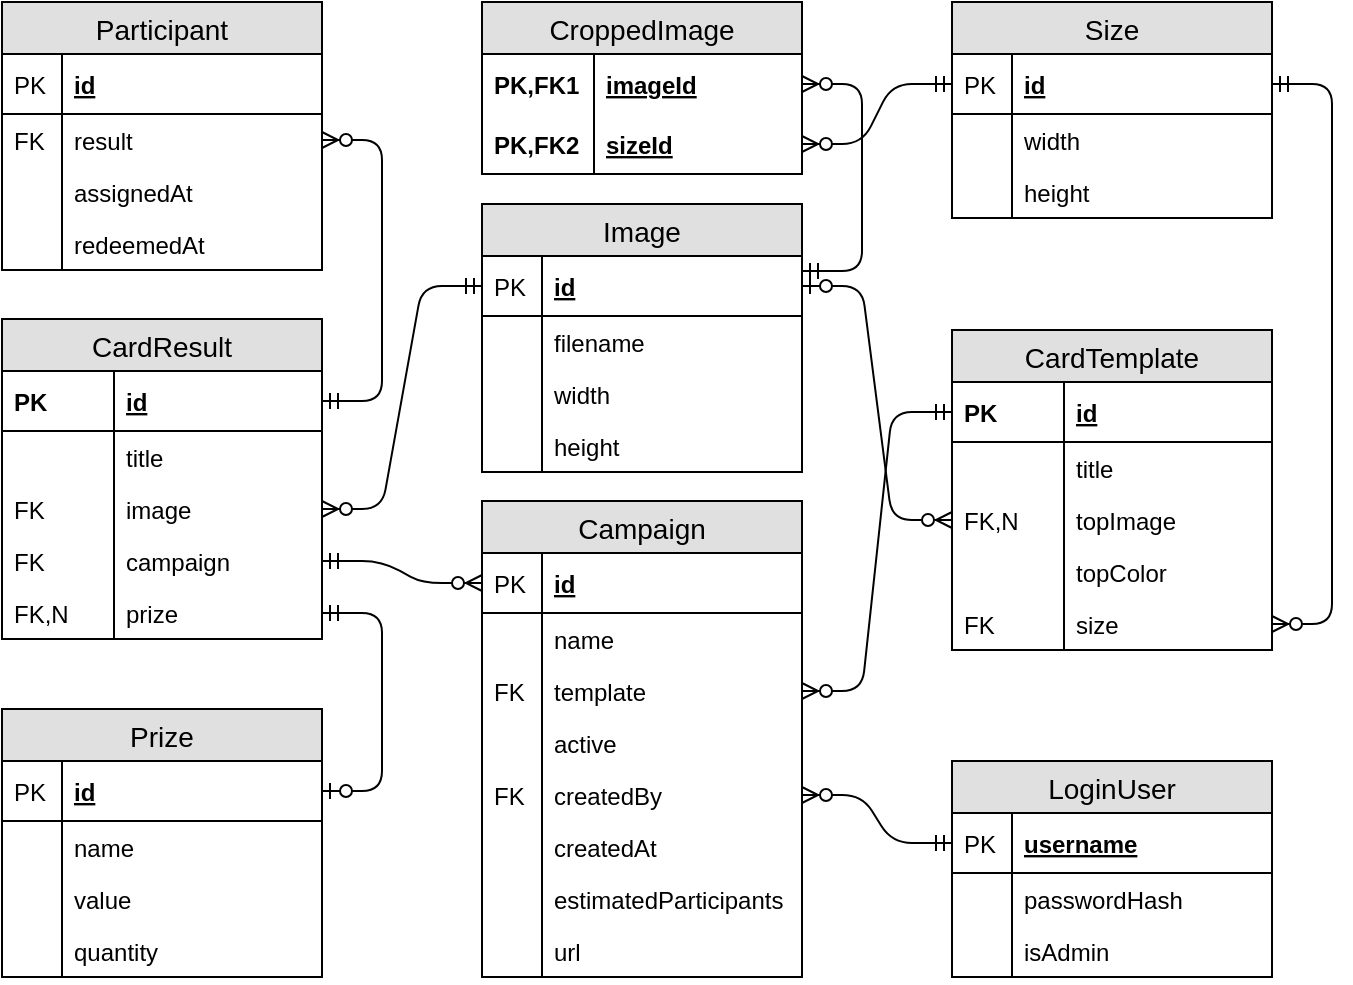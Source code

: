 <mxfile version="10.6.4" type="github"><diagram id="Myed-SuJqB78wdY_oxG5" name="Page-1"><mxGraphModel dx="818" dy="653" grid="1" gridSize="10" guides="1" tooltips="1" connect="1" arrows="1" fold="1" page="1" pageScale="1" pageWidth="850" pageHeight="1100" math="0" shadow="0"><root><mxCell id="0"/><mxCell id="1" parent="0"/><mxCell id="y3QDMZZzhHuFTWwug0BD-1" value="LoginUser" style="swimlane;fontStyle=0;childLayout=stackLayout;horizontal=1;startSize=26;fillColor=#e0e0e0;horizontalStack=0;resizeParent=1;resizeParentMax=0;resizeLast=0;collapsible=1;marginBottom=0;swimlaneFillColor=#ffffff;align=center;fontSize=14;" parent="1" vertex="1"><mxGeometry x="555" y="503.5" width="160" height="108" as="geometry"/></mxCell><mxCell id="y3QDMZZzhHuFTWwug0BD-2" value="username" style="shape=partialRectangle;top=0;left=0;right=0;bottom=1;align=left;verticalAlign=middle;fillColor=none;spacingLeft=34;spacingRight=4;overflow=hidden;rotatable=0;points=[[0,0.5],[1,0.5]];portConstraint=eastwest;dropTarget=0;fontStyle=5;fontSize=12;" parent="y3QDMZZzhHuFTWwug0BD-1" vertex="1"><mxGeometry y="26" width="160" height="30" as="geometry"/></mxCell><mxCell id="y3QDMZZzhHuFTWwug0BD-3" value="PK" style="shape=partialRectangle;top=0;left=0;bottom=0;fillColor=none;align=left;verticalAlign=middle;spacingLeft=4;spacingRight=4;overflow=hidden;rotatable=0;points=[];portConstraint=eastwest;part=1;fontSize=12;" parent="y3QDMZZzhHuFTWwug0BD-2" vertex="1" connectable="0"><mxGeometry width="30" height="30" as="geometry"/></mxCell><mxCell id="y3QDMZZzhHuFTWwug0BD-4" value="passwordHash" style="shape=partialRectangle;top=0;left=0;right=0;bottom=0;align=left;verticalAlign=top;fillColor=none;spacingLeft=34;spacingRight=4;overflow=hidden;rotatable=0;points=[[0,0.5],[1,0.5]];portConstraint=eastwest;dropTarget=0;fontSize=12;" parent="y3QDMZZzhHuFTWwug0BD-1" vertex="1"><mxGeometry y="56" width="160" height="26" as="geometry"/></mxCell><mxCell id="y3QDMZZzhHuFTWwug0BD-5" value="" style="shape=partialRectangle;top=0;left=0;bottom=0;fillColor=none;align=left;verticalAlign=top;spacingLeft=4;spacingRight=4;overflow=hidden;rotatable=0;points=[];portConstraint=eastwest;part=1;fontSize=12;" parent="y3QDMZZzhHuFTWwug0BD-4" vertex="1" connectable="0"><mxGeometry width="30" height="26" as="geometry"/></mxCell><mxCell id="y3QDMZZzhHuFTWwug0BD-52" value="isAdmin" style="shape=partialRectangle;top=0;left=0;right=0;bottom=0;align=left;verticalAlign=top;fillColor=none;spacingLeft=34;spacingRight=4;overflow=hidden;rotatable=0;points=[[0,0.5],[1,0.5]];portConstraint=eastwest;dropTarget=0;fontSize=12;" parent="y3QDMZZzhHuFTWwug0BD-1" vertex="1"><mxGeometry y="82" width="160" height="26" as="geometry"/></mxCell><mxCell id="y3QDMZZzhHuFTWwug0BD-53" value="" style="shape=partialRectangle;top=0;left=0;bottom=0;fillColor=none;align=left;verticalAlign=top;spacingLeft=4;spacingRight=4;overflow=hidden;rotatable=0;points=[];portConstraint=eastwest;part=1;fontSize=12;" parent="y3QDMZZzhHuFTWwug0BD-52" vertex="1" connectable="0"><mxGeometry width="30" height="26" as="geometry"/></mxCell><mxCell id="y3QDMZZzhHuFTWwug0BD-16" value="Prize" style="swimlane;fontStyle=0;childLayout=stackLayout;horizontal=1;startSize=26;fillColor=#e0e0e0;horizontalStack=0;resizeParent=1;resizeParentMax=0;resizeLast=0;collapsible=1;marginBottom=0;swimlaneFillColor=#ffffff;align=center;fontSize=14;" parent="1" vertex="1"><mxGeometry x="80" y="477.5" width="160" height="134" as="geometry"/></mxCell><mxCell id="y3QDMZZzhHuFTWwug0BD-17" value="id" style="shape=partialRectangle;top=0;left=0;right=0;bottom=1;align=left;verticalAlign=middle;fillColor=none;spacingLeft=34;spacingRight=4;overflow=hidden;rotatable=0;points=[[0,0.5],[1,0.5]];portConstraint=eastwest;dropTarget=0;fontStyle=5;fontSize=12;" parent="y3QDMZZzhHuFTWwug0BD-16" vertex="1"><mxGeometry y="26" width="160" height="30" as="geometry"/></mxCell><mxCell id="y3QDMZZzhHuFTWwug0BD-18" value="PK" style="shape=partialRectangle;top=0;left=0;bottom=0;fillColor=none;align=left;verticalAlign=middle;spacingLeft=4;spacingRight=4;overflow=hidden;rotatable=0;points=[];portConstraint=eastwest;part=1;fontSize=12;" parent="y3QDMZZzhHuFTWwug0BD-17" vertex="1" connectable="0"><mxGeometry width="30" height="30" as="geometry"/></mxCell><mxCell id="y3QDMZZzhHuFTWwug0BD-19" value="name" style="shape=partialRectangle;top=0;left=0;right=0;bottom=0;align=left;verticalAlign=top;fillColor=none;spacingLeft=34;spacingRight=4;overflow=hidden;rotatable=0;points=[[0,0.5],[1,0.5]];portConstraint=eastwest;dropTarget=0;fontSize=12;" parent="y3QDMZZzhHuFTWwug0BD-16" vertex="1"><mxGeometry y="56" width="160" height="26" as="geometry"/></mxCell><mxCell id="y3QDMZZzhHuFTWwug0BD-20" value="" style="shape=partialRectangle;top=0;left=0;bottom=0;fillColor=none;align=left;verticalAlign=top;spacingLeft=4;spacingRight=4;overflow=hidden;rotatable=0;points=[];portConstraint=eastwest;part=1;fontSize=12;" parent="y3QDMZZzhHuFTWwug0BD-19" vertex="1" connectable="0"><mxGeometry width="30" height="26" as="geometry"/></mxCell><mxCell id="y3QDMZZzhHuFTWwug0BD-23" value="value" style="shape=partialRectangle;top=0;left=0;right=0;bottom=0;align=left;verticalAlign=top;fillColor=none;spacingLeft=34;spacingRight=4;overflow=hidden;rotatable=0;points=[[0,0.5],[1,0.5]];portConstraint=eastwest;dropTarget=0;fontSize=12;" parent="y3QDMZZzhHuFTWwug0BD-16" vertex="1"><mxGeometry y="82" width="160" height="26" as="geometry"/></mxCell><mxCell id="y3QDMZZzhHuFTWwug0BD-24" value="" style="shape=partialRectangle;top=0;left=0;bottom=0;fillColor=none;align=left;verticalAlign=top;spacingLeft=4;spacingRight=4;overflow=hidden;rotatable=0;points=[];portConstraint=eastwest;part=1;fontSize=12;" parent="y3QDMZZzhHuFTWwug0BD-23" vertex="1" connectable="0"><mxGeometry width="30" height="26" as="geometry"/></mxCell><mxCell id="y3QDMZZzhHuFTWwug0BD-27" value="quantity" style="shape=partialRectangle;top=0;left=0;right=0;bottom=0;align=left;verticalAlign=top;fillColor=none;spacingLeft=34;spacingRight=4;overflow=hidden;rotatable=0;points=[[0,0.5],[1,0.5]];portConstraint=eastwest;dropTarget=0;fontSize=12;" parent="y3QDMZZzhHuFTWwug0BD-16" vertex="1"><mxGeometry y="108" width="160" height="26" as="geometry"/></mxCell><mxCell id="y3QDMZZzhHuFTWwug0BD-28" value="" style="shape=partialRectangle;top=0;left=0;bottom=0;fillColor=none;align=left;verticalAlign=top;spacingLeft=4;spacingRight=4;overflow=hidden;rotatable=0;points=[];portConstraint=eastwest;part=1;fontSize=12;" parent="y3QDMZZzhHuFTWwug0BD-27" vertex="1" connectable="0"><mxGeometry width="30" height="26" as="geometry"/></mxCell><mxCell id="y3QDMZZzhHuFTWwug0BD-33" value="Image" style="swimlane;fontStyle=0;childLayout=stackLayout;horizontal=1;startSize=26;fillColor=#e0e0e0;horizontalStack=0;resizeParent=1;resizeParentMax=0;resizeLast=0;collapsible=1;marginBottom=0;swimlaneFillColor=#ffffff;align=center;fontSize=14;" parent="1" vertex="1"><mxGeometry x="320" y="225" width="160" height="134" as="geometry"/></mxCell><mxCell id="y3QDMZZzhHuFTWwug0BD-34" value="id" style="shape=partialRectangle;top=0;left=0;right=0;bottom=1;align=left;verticalAlign=middle;fillColor=none;spacingLeft=34;spacingRight=4;overflow=hidden;rotatable=0;points=[[0,0.5],[1,0.5]];portConstraint=eastwest;dropTarget=0;fontStyle=5;fontSize=12;" parent="y3QDMZZzhHuFTWwug0BD-33" vertex="1"><mxGeometry y="26" width="160" height="30" as="geometry"/></mxCell><mxCell id="y3QDMZZzhHuFTWwug0BD-35" value="PK" style="shape=partialRectangle;top=0;left=0;bottom=0;fillColor=none;align=left;verticalAlign=middle;spacingLeft=4;spacingRight=4;overflow=hidden;rotatable=0;points=[];portConstraint=eastwest;part=1;fontSize=12;" parent="y3QDMZZzhHuFTWwug0BD-34" vertex="1" connectable="0"><mxGeometry width="30" height="30" as="geometry"/></mxCell><mxCell id="y3QDMZZzhHuFTWwug0BD-36" value="filename" style="shape=partialRectangle;top=0;left=0;right=0;bottom=0;align=left;verticalAlign=top;fillColor=none;spacingLeft=34;spacingRight=4;overflow=hidden;rotatable=0;points=[[0,0.5],[1,0.5]];portConstraint=eastwest;dropTarget=0;fontSize=12;" parent="y3QDMZZzhHuFTWwug0BD-33" vertex="1"><mxGeometry y="56" width="160" height="26" as="geometry"/></mxCell><mxCell id="y3QDMZZzhHuFTWwug0BD-37" value="" style="shape=partialRectangle;top=0;left=0;bottom=0;fillColor=none;align=left;verticalAlign=top;spacingLeft=4;spacingRight=4;overflow=hidden;rotatable=0;points=[];portConstraint=eastwest;part=1;fontSize=12;" parent="y3QDMZZzhHuFTWwug0BD-36" vertex="1" connectable="0"><mxGeometry width="30" height="26" as="geometry"/></mxCell><mxCell id="y3QDMZZzhHuFTWwug0BD-91" value="width" style="shape=partialRectangle;top=0;left=0;right=0;bottom=0;align=left;verticalAlign=top;fillColor=none;spacingLeft=34;spacingRight=4;overflow=hidden;rotatable=0;points=[[0,0.5],[1,0.5]];portConstraint=eastwest;dropTarget=0;fontSize=12;" parent="y3QDMZZzhHuFTWwug0BD-33" vertex="1"><mxGeometry y="82" width="160" height="26" as="geometry"/></mxCell><mxCell id="y3QDMZZzhHuFTWwug0BD-92" value="" style="shape=partialRectangle;top=0;left=0;bottom=0;fillColor=none;align=left;verticalAlign=top;spacingLeft=4;spacingRight=4;overflow=hidden;rotatable=0;points=[];portConstraint=eastwest;part=1;fontSize=12;" parent="y3QDMZZzhHuFTWwug0BD-91" vertex="1" connectable="0"><mxGeometry width="30" height="26" as="geometry"/></mxCell><mxCell id="y3QDMZZzhHuFTWwug0BD-93" value="height" style="shape=partialRectangle;top=0;left=0;right=0;bottom=0;align=left;verticalAlign=top;fillColor=none;spacingLeft=34;spacingRight=4;overflow=hidden;rotatable=0;points=[[0,0.5],[1,0.5]];portConstraint=eastwest;dropTarget=0;fontSize=12;" parent="y3QDMZZzhHuFTWwug0BD-33" vertex="1"><mxGeometry y="108" width="160" height="26" as="geometry"/></mxCell><mxCell id="y3QDMZZzhHuFTWwug0BD-94" value="" style="shape=partialRectangle;top=0;left=0;bottom=0;fillColor=none;align=left;verticalAlign=top;spacingLeft=4;spacingRight=4;overflow=hidden;rotatable=0;points=[];portConstraint=eastwest;part=1;fontSize=12;" parent="y3QDMZZzhHuFTWwug0BD-93" vertex="1" connectable="0"><mxGeometry width="30" height="26" as="geometry"/></mxCell><mxCell id="y3QDMZZzhHuFTWwug0BD-65" value="CroppedImage" style="swimlane;fontStyle=0;childLayout=stackLayout;horizontal=1;startSize=26;fillColor=#e0e0e0;horizontalStack=0;resizeParent=1;resizeParentMax=0;resizeLast=0;collapsible=1;marginBottom=0;swimlaneFillColor=#ffffff;align=center;fontSize=14;" parent="1" vertex="1"><mxGeometry x="320" y="124" width="160" height="86" as="geometry"/></mxCell><mxCell id="y3QDMZZzhHuFTWwug0BD-66" value="imageId" style="shape=partialRectangle;top=0;left=0;right=0;bottom=0;align=left;verticalAlign=middle;fillColor=none;spacingLeft=60;spacingRight=4;overflow=hidden;rotatable=0;points=[[0,0.5],[1,0.5]];portConstraint=eastwest;dropTarget=0;fontStyle=5;fontSize=12;" parent="y3QDMZZzhHuFTWwug0BD-65" vertex="1"><mxGeometry y="26" width="160" height="30" as="geometry"/></mxCell><mxCell id="y3QDMZZzhHuFTWwug0BD-67" value="PK,FK1" style="shape=partialRectangle;fontStyle=1;top=0;left=0;bottom=0;fillColor=none;align=left;verticalAlign=middle;spacingLeft=4;spacingRight=4;overflow=hidden;rotatable=0;points=[];portConstraint=eastwest;part=1;fontSize=12;" parent="y3QDMZZzhHuFTWwug0BD-66" vertex="1" connectable="0"><mxGeometry width="56" height="30" as="geometry"/></mxCell><mxCell id="y3QDMZZzhHuFTWwug0BD-68" value="sizeId" style="shape=partialRectangle;top=0;left=0;right=0;bottom=1;align=left;verticalAlign=middle;fillColor=none;spacingLeft=60;spacingRight=4;overflow=hidden;rotatable=0;points=[[0,0.5],[1,0.5]];portConstraint=eastwest;dropTarget=0;fontStyle=5;fontSize=12;" parent="y3QDMZZzhHuFTWwug0BD-65" vertex="1"><mxGeometry y="56" width="160" height="30" as="geometry"/></mxCell><mxCell id="y3QDMZZzhHuFTWwug0BD-69" value="PK,FK2" style="shape=partialRectangle;fontStyle=1;top=0;left=0;bottom=0;fillColor=none;align=left;verticalAlign=middle;spacingLeft=4;spacingRight=4;overflow=hidden;rotatable=0;points=[];portConstraint=eastwest;part=1;fontSize=12;" parent="y3QDMZZzhHuFTWwug0BD-68" vertex="1" connectable="0"><mxGeometry width="56" height="30" as="geometry"/></mxCell><mxCell id="y3QDMZZzhHuFTWwug0BD-74" value="Size" style="swimlane;fontStyle=0;childLayout=stackLayout;horizontal=1;startSize=26;fillColor=#e0e0e0;horizontalStack=0;resizeParent=1;resizeParentMax=0;resizeLast=0;collapsible=1;marginBottom=0;swimlaneFillColor=#ffffff;align=center;fontSize=14;" parent="1" vertex="1"><mxGeometry x="555" y="124" width="160" height="108" as="geometry"/></mxCell><mxCell id="y3QDMZZzhHuFTWwug0BD-75" value="id" style="shape=partialRectangle;top=0;left=0;right=0;bottom=1;align=left;verticalAlign=middle;fillColor=none;spacingLeft=34;spacingRight=4;overflow=hidden;rotatable=0;points=[[0,0.5],[1,0.5]];portConstraint=eastwest;dropTarget=0;fontStyle=5;fontSize=12;" parent="y3QDMZZzhHuFTWwug0BD-74" vertex="1"><mxGeometry y="26" width="160" height="30" as="geometry"/></mxCell><mxCell id="y3QDMZZzhHuFTWwug0BD-76" value="PK" style="shape=partialRectangle;top=0;left=0;bottom=0;fillColor=none;align=left;verticalAlign=middle;spacingLeft=4;spacingRight=4;overflow=hidden;rotatable=0;points=[];portConstraint=eastwest;part=1;fontSize=12;" parent="y3QDMZZzhHuFTWwug0BD-75" vertex="1" connectable="0"><mxGeometry width="30" height="30" as="geometry"/></mxCell><mxCell id="y3QDMZZzhHuFTWwug0BD-85" value="width" style="shape=partialRectangle;top=0;left=0;right=0;bottom=0;align=left;verticalAlign=top;fillColor=none;spacingLeft=34;spacingRight=4;overflow=hidden;rotatable=0;points=[[0,0.5],[1,0.5]];portConstraint=eastwest;dropTarget=0;fontSize=12;" parent="y3QDMZZzhHuFTWwug0BD-74" vertex="1"><mxGeometry y="56" width="160" height="26" as="geometry"/></mxCell><mxCell id="y3QDMZZzhHuFTWwug0BD-86" value="" style="shape=partialRectangle;top=0;left=0;bottom=0;fillColor=none;align=left;verticalAlign=top;spacingLeft=4;spacingRight=4;overflow=hidden;rotatable=0;points=[];portConstraint=eastwest;part=1;fontSize=12;" parent="y3QDMZZzhHuFTWwug0BD-85" vertex="1" connectable="0"><mxGeometry width="30" height="26" as="geometry"/></mxCell><mxCell id="y3QDMZZzhHuFTWwug0BD-79" value="height" style="shape=partialRectangle;top=0;left=0;right=0;bottom=0;align=left;verticalAlign=top;fillColor=none;spacingLeft=34;spacingRight=4;overflow=hidden;rotatable=0;points=[[0,0.5],[1,0.5]];portConstraint=eastwest;dropTarget=0;fontSize=12;" parent="y3QDMZZzhHuFTWwug0BD-74" vertex="1"><mxGeometry y="82" width="160" height="26" as="geometry"/></mxCell><mxCell id="y3QDMZZzhHuFTWwug0BD-80" value="" style="shape=partialRectangle;top=0;left=0;bottom=0;fillColor=none;align=left;verticalAlign=top;spacingLeft=4;spacingRight=4;overflow=hidden;rotatable=0;points=[];portConstraint=eastwest;part=1;fontSize=12;" parent="y3QDMZZzhHuFTWwug0BD-79" vertex="1" connectable="0"><mxGeometry width="30" height="26" as="geometry"/></mxCell><mxCell id="y3QDMZZzhHuFTWwug0BD-96" value="" style="edgeStyle=entityRelationEdgeStyle;fontSize=12;html=1;endArrow=ERzeroToMany;startArrow=ERmandOne;exitX=1;exitY=0.25;exitDx=0;exitDy=0;" parent="1" source="y3QDMZZzhHuFTWwug0BD-33" target="y3QDMZZzhHuFTWwug0BD-66" edge="1"><mxGeometry width="100" height="100" relative="1" as="geometry"><mxPoint x="580" y="341" as="sourcePoint"/><mxPoint x="680" y="241" as="targetPoint"/></mxGeometry></mxCell><mxCell id="y3QDMZZzhHuFTWwug0BD-97" value="" style="edgeStyle=entityRelationEdgeStyle;fontSize=12;html=1;endArrow=ERzeroToMany;startArrow=ERmandOne;" parent="1" source="y3QDMZZzhHuFTWwug0BD-75" target="y3QDMZZzhHuFTWwug0BD-68" edge="1"><mxGeometry width="100" height="100" relative="1" as="geometry"><mxPoint x="540" y="385" as="sourcePoint"/><mxPoint x="540" y="277" as="targetPoint"/></mxGeometry></mxCell><mxCell id="y3QDMZZzhHuFTWwug0BD-98" value="Participant" style="swimlane;fontStyle=0;childLayout=stackLayout;horizontal=1;startSize=26;fillColor=#e0e0e0;horizontalStack=0;resizeParent=1;resizeParentMax=0;resizeLast=0;collapsible=1;marginBottom=0;swimlaneFillColor=#ffffff;align=center;fontSize=14;" parent="1" vertex="1"><mxGeometry x="80" y="124" width="160" height="134" as="geometry"/></mxCell><mxCell id="y3QDMZZzhHuFTWwug0BD-99" value="id" style="shape=partialRectangle;top=0;left=0;right=0;bottom=1;align=left;verticalAlign=middle;fillColor=none;spacingLeft=34;spacingRight=4;overflow=hidden;rotatable=0;points=[[0,0.5],[1,0.5]];portConstraint=eastwest;dropTarget=0;fontStyle=5;fontSize=12;" parent="y3QDMZZzhHuFTWwug0BD-98" vertex="1"><mxGeometry y="26" width="160" height="30" as="geometry"/></mxCell><mxCell id="y3QDMZZzhHuFTWwug0BD-100" value="PK" style="shape=partialRectangle;top=0;left=0;bottom=0;fillColor=none;align=left;verticalAlign=middle;spacingLeft=4;spacingRight=4;overflow=hidden;rotatable=0;points=[];portConstraint=eastwest;part=1;fontSize=12;" parent="y3QDMZZzhHuFTWwug0BD-99" vertex="1" connectable="0"><mxGeometry width="30" height="30" as="geometry"/></mxCell><mxCell id="y3QDMZZzhHuFTWwug0BD-101" value="result" style="shape=partialRectangle;top=0;left=0;right=0;bottom=0;align=left;verticalAlign=top;fillColor=none;spacingLeft=34;spacingRight=4;overflow=hidden;rotatable=0;points=[[0,0.5],[1,0.5]];portConstraint=eastwest;dropTarget=0;fontSize=12;" parent="y3QDMZZzhHuFTWwug0BD-98" vertex="1"><mxGeometry y="56" width="160" height="26" as="geometry"/></mxCell><mxCell id="y3QDMZZzhHuFTWwug0BD-102" value="FK" style="shape=partialRectangle;top=0;left=0;bottom=0;fillColor=none;align=left;verticalAlign=top;spacingLeft=4;spacingRight=4;overflow=hidden;rotatable=0;points=[];portConstraint=eastwest;part=1;fontSize=12;" parent="y3QDMZZzhHuFTWwug0BD-101" vertex="1" connectable="0"><mxGeometry width="30" height="26" as="geometry"/></mxCell><mxCell id="DNe838M4DC2yIzRTduPD-2" value="assignedAt" style="shape=partialRectangle;top=0;left=0;right=0;bottom=0;align=left;verticalAlign=top;fillColor=none;spacingLeft=34;spacingRight=4;overflow=hidden;rotatable=0;points=[[0,0.5],[1,0.5]];portConstraint=eastwest;dropTarget=0;fontSize=12;" vertex="1" parent="y3QDMZZzhHuFTWwug0BD-98"><mxGeometry y="82" width="160" height="26" as="geometry"/></mxCell><mxCell id="DNe838M4DC2yIzRTduPD-3" value="" style="shape=partialRectangle;top=0;left=0;bottom=0;fillColor=none;align=left;verticalAlign=top;spacingLeft=4;spacingRight=4;overflow=hidden;rotatable=0;points=[];portConstraint=eastwest;part=1;fontSize=12;" vertex="1" connectable="0" parent="DNe838M4DC2yIzRTduPD-2"><mxGeometry width="30" height="26" as="geometry"/></mxCell><mxCell id="y3QDMZZzhHuFTWwug0BD-109" value="redeemedAt" style="shape=partialRectangle;top=0;left=0;right=0;bottom=0;align=left;verticalAlign=top;fillColor=none;spacingLeft=34;spacingRight=4;overflow=hidden;rotatable=0;points=[[0,0.5],[1,0.5]];portConstraint=eastwest;dropTarget=0;fontSize=12;" parent="y3QDMZZzhHuFTWwug0BD-98" vertex="1"><mxGeometry y="108" width="160" height="26" as="geometry"/></mxCell><mxCell id="y3QDMZZzhHuFTWwug0BD-110" value="" style="shape=partialRectangle;top=0;left=0;bottom=0;fillColor=none;align=left;verticalAlign=top;spacingLeft=4;spacingRight=4;overflow=hidden;rotatable=0;points=[];portConstraint=eastwest;part=1;fontSize=12;" parent="y3QDMZZzhHuFTWwug0BD-109" vertex="1" connectable="0"><mxGeometry width="30" height="26" as="geometry"/></mxCell><mxCell id="y3QDMZZzhHuFTWwug0BD-123" value="" style="edgeStyle=entityRelationEdgeStyle;fontSize=12;html=1;endArrow=ERzeroToMany;startArrow=ERmandOne;" parent="1" source="y3QDMZZzhHuFTWwug0BD-34" target="zcoK-b4ho7m8TK_KAOKW-7" edge="1"><mxGeometry width="100" height="100" relative="1" as="geometry"><mxPoint x="350" y="590" as="sourcePoint"/><mxPoint x="450" y="490" as="targetPoint"/></mxGeometry></mxCell><mxCell id="y3QDMZZzhHuFTWwug0BD-125" value="" style="edgeStyle=entityRelationEdgeStyle;fontSize=12;html=1;endArrow=ERzeroToMany;startArrow=ERmandOne;" parent="1" source="y3QDMZZzhHuFTWwug0BD-148" target="y3QDMZZzhHuFTWwug0BD-101" edge="1"><mxGeometry width="100" height="100" relative="1" as="geometry"><mxPoint x="400" y="640" as="sourcePoint"/><mxPoint x="500" y="540" as="targetPoint"/></mxGeometry></mxCell><mxCell id="y3QDMZZzhHuFTWwug0BD-139" value="" style="edgeStyle=entityRelationEdgeStyle;fontSize=12;html=1;endArrow=ERzeroToMany;startArrow=ERmandOne;" parent="1" source="y3QDMZZzhHuFTWwug0BD-75" target="y3QDMZZzhHuFTWwug0BD-163" edge="1"><mxGeometry width="100" height="100" relative="1" as="geometry"><mxPoint x="540" y="680" as="sourcePoint"/><mxPoint x="640" y="580" as="targetPoint"/></mxGeometry></mxCell><mxCell id="y3QDMZZzhHuFTWwug0BD-140" value="" style="edgeStyle=entityRelationEdgeStyle;fontSize=12;html=1;endArrow=ERzeroToMany;startArrow=ERzeroToOne;exitX=1;exitY=0.5;exitDx=0;exitDy=0;" parent="1" source="y3QDMZZzhHuFTWwug0BD-34" target="y3QDMZZzhHuFTWwug0BD-157" edge="1"><mxGeometry width="100" height="100" relative="1" as="geometry"><mxPoint x="250" y="492" as="sourcePoint"/><mxPoint x="250" y="387" as="targetPoint"/></mxGeometry></mxCell><mxCell id="y3QDMZZzhHuFTWwug0BD-145" value="CardResult" style="swimlane;fontStyle=0;childLayout=stackLayout;horizontal=1;startSize=26;fillColor=#e0e0e0;horizontalStack=0;resizeParent=1;resizeParentMax=0;resizeLast=0;collapsible=1;marginBottom=0;swimlaneFillColor=#ffffff;align=center;fontSize=14;" parent="1" vertex="1"><mxGeometry x="80" y="282.5" width="160" height="160" as="geometry"/></mxCell><mxCell id="y3QDMZZzhHuFTWwug0BD-148" value="id" style="shape=partialRectangle;top=0;left=0;right=0;bottom=1;align=left;verticalAlign=middle;fillColor=none;spacingLeft=60;spacingRight=4;overflow=hidden;rotatable=0;points=[[0,0.5],[1,0.5]];portConstraint=eastwest;dropTarget=0;fontStyle=5;fontSize=12;" parent="y3QDMZZzhHuFTWwug0BD-145" vertex="1"><mxGeometry y="26" width="160" height="30" as="geometry"/></mxCell><mxCell id="y3QDMZZzhHuFTWwug0BD-149" value="PK" style="shape=partialRectangle;fontStyle=1;top=0;left=0;bottom=0;fillColor=none;align=left;verticalAlign=middle;spacingLeft=4;spacingRight=4;overflow=hidden;rotatable=0;points=[];portConstraint=eastwest;part=1;fontSize=12;" parent="y3QDMZZzhHuFTWwug0BD-148" vertex="1" connectable="0"><mxGeometry width="56" height="30" as="geometry"/></mxCell><mxCell id="Aj_pjaMLx33UE5Q9442I-1" value="title" style="shape=partialRectangle;top=0;left=0;right=0;bottom=0;align=left;verticalAlign=top;fillColor=none;spacingLeft=60;spacingRight=4;overflow=hidden;rotatable=0;points=[[0,0.5],[1,0.5]];portConstraint=eastwest;dropTarget=0;fontSize=12;" parent="y3QDMZZzhHuFTWwug0BD-145" vertex="1"><mxGeometry y="56" width="160" height="26" as="geometry"/></mxCell><mxCell id="Aj_pjaMLx33UE5Q9442I-2" value="" style="shape=partialRectangle;top=0;left=0;bottom=0;fillColor=none;align=left;verticalAlign=top;spacingLeft=4;spacingRight=4;overflow=hidden;rotatable=0;points=[];portConstraint=eastwest;part=1;fontSize=12;" parent="Aj_pjaMLx33UE5Q9442I-1" vertex="1" connectable="0"><mxGeometry width="56" height="26" as="geometry"/></mxCell><mxCell id="zcoK-b4ho7m8TK_KAOKW-7" value="image" style="shape=partialRectangle;top=0;left=0;right=0;bottom=0;align=left;verticalAlign=top;fillColor=none;spacingLeft=60;spacingRight=4;overflow=hidden;rotatable=0;points=[[0,0.5],[1,0.5]];portConstraint=eastwest;dropTarget=0;fontSize=12;" parent="y3QDMZZzhHuFTWwug0BD-145" vertex="1"><mxGeometry y="82" width="160" height="26" as="geometry"/></mxCell><mxCell id="zcoK-b4ho7m8TK_KAOKW-8" value="FK" style="shape=partialRectangle;top=0;left=0;bottom=0;fillColor=none;align=left;verticalAlign=top;spacingLeft=4;spacingRight=4;overflow=hidden;rotatable=0;points=[];portConstraint=eastwest;part=1;fontSize=12;" parent="zcoK-b4ho7m8TK_KAOKW-7" vertex="1" connectable="0"><mxGeometry width="56" height="26" as="geometry"/></mxCell><mxCell id="y3QDMZZzhHuFTWwug0BD-150" value="campaign" style="shape=partialRectangle;top=0;left=0;right=0;bottom=0;align=left;verticalAlign=top;fillColor=none;spacingLeft=60;spacingRight=4;overflow=hidden;rotatable=0;points=[[0,0.5],[1,0.5]];portConstraint=eastwest;dropTarget=0;fontSize=12;" parent="y3QDMZZzhHuFTWwug0BD-145" vertex="1"><mxGeometry y="108" width="160" height="26" as="geometry"/></mxCell><mxCell id="y3QDMZZzhHuFTWwug0BD-151" value="FK" style="shape=partialRectangle;top=0;left=0;bottom=0;fillColor=none;align=left;verticalAlign=top;spacingLeft=4;spacingRight=4;overflow=hidden;rotatable=0;points=[];portConstraint=eastwest;part=1;fontSize=12;" parent="y3QDMZZzhHuFTWwug0BD-150" vertex="1" connectable="0"><mxGeometry width="56" height="26" as="geometry"/></mxCell><mxCell id="DNe838M4DC2yIzRTduPD-8" value="prize" style="shape=partialRectangle;top=0;left=0;right=0;bottom=0;align=left;verticalAlign=top;fillColor=none;spacingLeft=60;spacingRight=4;overflow=hidden;rotatable=0;points=[[0,0.5],[1,0.5]];portConstraint=eastwest;dropTarget=0;fontSize=12;" vertex="1" parent="y3QDMZZzhHuFTWwug0BD-145"><mxGeometry y="134" width="160" height="26" as="geometry"/></mxCell><mxCell id="DNe838M4DC2yIzRTduPD-9" value="FK,N" style="shape=partialRectangle;top=0;left=0;bottom=0;fillColor=none;align=left;verticalAlign=top;spacingLeft=4;spacingRight=4;overflow=hidden;rotatable=0;points=[];portConstraint=eastwest;part=1;fontSize=12;" vertex="1" connectable="0" parent="DNe838M4DC2yIzRTduPD-8"><mxGeometry width="56" height="26" as="geometry"/></mxCell><mxCell id="y3QDMZZzhHuFTWwug0BD-154" value="CardTemplate" style="swimlane;fontStyle=0;childLayout=stackLayout;horizontal=1;startSize=26;fillColor=#e0e0e0;horizontalStack=0;resizeParent=1;resizeParentMax=0;resizeLast=0;collapsible=1;marginBottom=0;swimlaneFillColor=#ffffff;align=center;fontSize=14;" parent="1" vertex="1"><mxGeometry x="555" y="288" width="160" height="160" as="geometry"/></mxCell><mxCell id="y3QDMZZzhHuFTWwug0BD-155" value="id" style="shape=partialRectangle;top=0;left=0;right=0;bottom=1;align=left;verticalAlign=middle;fillColor=none;spacingLeft=60;spacingRight=4;overflow=hidden;rotatable=0;points=[[0,0.5],[1,0.5]];portConstraint=eastwest;dropTarget=0;fontStyle=5;fontSize=12;" parent="y3QDMZZzhHuFTWwug0BD-154" vertex="1"><mxGeometry y="26" width="160" height="30" as="geometry"/></mxCell><mxCell id="y3QDMZZzhHuFTWwug0BD-156" value="PK" style="shape=partialRectangle;fontStyle=1;top=0;left=0;bottom=0;fillColor=none;align=left;verticalAlign=middle;spacingLeft=4;spacingRight=4;overflow=hidden;rotatable=0;points=[];portConstraint=eastwest;part=1;fontSize=12;" parent="y3QDMZZzhHuFTWwug0BD-155" vertex="1" connectable="0"><mxGeometry width="56" height="30" as="geometry"/></mxCell><mxCell id="y3QDMZZzhHuFTWwug0BD-161" value="title" style="shape=partialRectangle;top=0;left=0;right=0;bottom=0;align=left;verticalAlign=top;fillColor=none;spacingLeft=60;spacingRight=4;overflow=hidden;rotatable=0;points=[[0,0.5],[1,0.5]];portConstraint=eastwest;dropTarget=0;fontSize=12;" parent="y3QDMZZzhHuFTWwug0BD-154" vertex="1"><mxGeometry y="56" width="160" height="26" as="geometry"/></mxCell><mxCell id="y3QDMZZzhHuFTWwug0BD-162" value="" style="shape=partialRectangle;top=0;left=0;bottom=0;fillColor=none;align=left;verticalAlign=top;spacingLeft=4;spacingRight=4;overflow=hidden;rotatable=0;points=[];portConstraint=eastwest;part=1;fontSize=12;" parent="y3QDMZZzhHuFTWwug0BD-161" vertex="1" connectable="0"><mxGeometry width="56" height="26" as="geometry"/></mxCell><mxCell id="y3QDMZZzhHuFTWwug0BD-157" value="topImage" style="shape=partialRectangle;top=0;left=0;right=0;bottom=0;align=left;verticalAlign=top;fillColor=none;spacingLeft=60;spacingRight=4;overflow=hidden;rotatable=0;points=[[0,0.5],[1,0.5]];portConstraint=eastwest;dropTarget=0;fontSize=12;" parent="y3QDMZZzhHuFTWwug0BD-154" vertex="1"><mxGeometry y="82" width="160" height="26" as="geometry"/></mxCell><mxCell id="y3QDMZZzhHuFTWwug0BD-158" value="FK,N" style="shape=partialRectangle;top=0;left=0;bottom=0;fillColor=none;align=left;verticalAlign=top;spacingLeft=4;spacingRight=4;overflow=hidden;rotatable=0;points=[];portConstraint=eastwest;part=1;fontSize=12;" parent="y3QDMZZzhHuFTWwug0BD-157" vertex="1" connectable="0"><mxGeometry width="56" height="26" as="geometry"/></mxCell><mxCell id="y3QDMZZzhHuFTWwug0BD-159" value="topColor" style="shape=partialRectangle;top=0;left=0;right=0;bottom=0;align=left;verticalAlign=top;fillColor=none;spacingLeft=60;spacingRight=4;overflow=hidden;rotatable=0;points=[[0,0.5],[1,0.5]];portConstraint=eastwest;dropTarget=0;fontSize=12;" parent="y3QDMZZzhHuFTWwug0BD-154" vertex="1"><mxGeometry y="108" width="160" height="26" as="geometry"/></mxCell><mxCell id="y3QDMZZzhHuFTWwug0BD-160" value="" style="shape=partialRectangle;top=0;left=0;bottom=0;fillColor=none;align=left;verticalAlign=top;spacingLeft=4;spacingRight=4;overflow=hidden;rotatable=0;points=[];portConstraint=eastwest;part=1;fontSize=12;" parent="y3QDMZZzhHuFTWwug0BD-159" vertex="1" connectable="0"><mxGeometry width="56" height="26" as="geometry"/></mxCell><mxCell id="y3QDMZZzhHuFTWwug0BD-163" value="size" style="shape=partialRectangle;top=0;left=0;right=0;bottom=0;align=left;verticalAlign=top;fillColor=none;spacingLeft=60;spacingRight=4;overflow=hidden;rotatable=0;points=[[0,0.5],[1,0.5]];portConstraint=eastwest;dropTarget=0;fontSize=12;" parent="y3QDMZZzhHuFTWwug0BD-154" vertex="1"><mxGeometry y="134" width="160" height="26" as="geometry"/></mxCell><mxCell id="y3QDMZZzhHuFTWwug0BD-164" value="FK" style="shape=partialRectangle;top=0;left=0;bottom=0;fillColor=none;align=left;verticalAlign=top;spacingLeft=4;spacingRight=4;overflow=hidden;rotatable=0;points=[];portConstraint=eastwest;part=1;fontSize=12;" parent="y3QDMZZzhHuFTWwug0BD-163" vertex="1" connectable="0"><mxGeometry width="56" height="26" as="geometry"/></mxCell><mxCell id="Aj_pjaMLx33UE5Q9442I-3" value="Campaign" style="swimlane;fontStyle=0;childLayout=stackLayout;horizontal=1;startSize=26;fillColor=#e0e0e0;horizontalStack=0;resizeParent=1;resizeParentMax=0;resizeLast=0;collapsible=1;marginBottom=0;swimlaneFillColor=#ffffff;align=center;fontSize=14;" parent="1" vertex="1"><mxGeometry x="320" y="373.5" width="160" height="238" as="geometry"/></mxCell><mxCell id="Aj_pjaMLx33UE5Q9442I-4" value="id" style="shape=partialRectangle;top=0;left=0;right=0;bottom=1;align=left;verticalAlign=middle;fillColor=none;spacingLeft=34;spacingRight=4;overflow=hidden;rotatable=0;points=[[0,0.5],[1,0.5]];portConstraint=eastwest;dropTarget=0;fontStyle=5;fontSize=12;" parent="Aj_pjaMLx33UE5Q9442I-3" vertex="1"><mxGeometry y="26" width="160" height="30" as="geometry"/></mxCell><mxCell id="Aj_pjaMLx33UE5Q9442I-5" value="PK" style="shape=partialRectangle;top=0;left=0;bottom=0;fillColor=none;align=left;verticalAlign=middle;spacingLeft=4;spacingRight=4;overflow=hidden;rotatable=0;points=[];portConstraint=eastwest;part=1;fontSize=12;" parent="Aj_pjaMLx33UE5Q9442I-4" vertex="1" connectable="0"><mxGeometry width="30" height="30" as="geometry"/></mxCell><mxCell id="Aj_pjaMLx33UE5Q9442I-6" value="name" style="shape=partialRectangle;top=0;left=0;right=0;bottom=0;align=left;verticalAlign=top;fillColor=none;spacingLeft=34;spacingRight=4;overflow=hidden;rotatable=0;points=[[0,0.5],[1,0.5]];portConstraint=eastwest;dropTarget=0;fontSize=12;" parent="Aj_pjaMLx33UE5Q9442I-3" vertex="1"><mxGeometry y="56" width="160" height="26" as="geometry"/></mxCell><mxCell id="Aj_pjaMLx33UE5Q9442I-7" value="" style="shape=partialRectangle;top=0;left=0;bottom=0;fillColor=none;align=left;verticalAlign=top;spacingLeft=4;spacingRight=4;overflow=hidden;rotatable=0;points=[];portConstraint=eastwest;part=1;fontSize=12;" parent="Aj_pjaMLx33UE5Q9442I-6" vertex="1" connectable="0"><mxGeometry width="30" height="26" as="geometry"/></mxCell><mxCell id="Aj_pjaMLx33UE5Q9442I-8" value="template" style="shape=partialRectangle;top=0;left=0;right=0;bottom=0;align=left;verticalAlign=top;fillColor=none;spacingLeft=34;spacingRight=4;overflow=hidden;rotatable=0;points=[[0,0.5],[1,0.5]];portConstraint=eastwest;dropTarget=0;fontSize=12;" parent="Aj_pjaMLx33UE5Q9442I-3" vertex="1"><mxGeometry y="82" width="160" height="26" as="geometry"/></mxCell><mxCell id="Aj_pjaMLx33UE5Q9442I-9" value="FK" style="shape=partialRectangle;top=0;left=0;bottom=0;fillColor=none;align=left;verticalAlign=top;spacingLeft=4;spacingRight=4;overflow=hidden;rotatable=0;points=[];portConstraint=eastwest;part=1;fontSize=12;" parent="Aj_pjaMLx33UE5Q9442I-8" vertex="1" connectable="0"><mxGeometry width="30" height="26" as="geometry"/></mxCell><mxCell id="Aj_pjaMLx33UE5Q9442I-10" value="active" style="shape=partialRectangle;top=0;left=0;right=0;bottom=0;align=left;verticalAlign=top;fillColor=none;spacingLeft=34;spacingRight=4;overflow=hidden;rotatable=0;points=[[0,0.5],[1,0.5]];portConstraint=eastwest;dropTarget=0;fontSize=12;" parent="Aj_pjaMLx33UE5Q9442I-3" vertex="1"><mxGeometry y="108" width="160" height="26" as="geometry"/></mxCell><mxCell id="Aj_pjaMLx33UE5Q9442I-11" value="" style="shape=partialRectangle;top=0;left=0;bottom=0;fillColor=none;align=left;verticalAlign=top;spacingLeft=4;spacingRight=4;overflow=hidden;rotatable=0;points=[];portConstraint=eastwest;part=1;fontSize=12;" parent="Aj_pjaMLx33UE5Q9442I-10" vertex="1" connectable="0"><mxGeometry width="30" height="26" as="geometry"/></mxCell><mxCell id="zcoK-b4ho7m8TK_KAOKW-5" value="createdBy" style="shape=partialRectangle;top=0;left=0;right=0;bottom=0;align=left;verticalAlign=top;fillColor=none;spacingLeft=34;spacingRight=4;overflow=hidden;rotatable=0;points=[[0,0.5],[1,0.5]];portConstraint=eastwest;dropTarget=0;fontSize=12;" parent="Aj_pjaMLx33UE5Q9442I-3" vertex="1"><mxGeometry y="134" width="160" height="26" as="geometry"/></mxCell><mxCell id="zcoK-b4ho7m8TK_KAOKW-6" value="FK" style="shape=partialRectangle;top=0;left=0;bottom=0;fillColor=none;align=left;verticalAlign=top;spacingLeft=4;spacingRight=4;overflow=hidden;rotatable=0;points=[];portConstraint=eastwest;part=1;fontSize=12;" parent="zcoK-b4ho7m8TK_KAOKW-5" vertex="1" connectable="0"><mxGeometry width="30" height="26" as="geometry"/></mxCell><mxCell id="Aj_pjaMLx33UE5Q9442I-16" value="createdAt" style="shape=partialRectangle;top=0;left=0;right=0;bottom=0;align=left;verticalAlign=top;fillColor=none;spacingLeft=34;spacingRight=4;overflow=hidden;rotatable=0;points=[[0,0.5],[1,0.5]];portConstraint=eastwest;dropTarget=0;fontSize=12;" parent="Aj_pjaMLx33UE5Q9442I-3" vertex="1"><mxGeometry y="160" width="160" height="26" as="geometry"/></mxCell><mxCell id="Aj_pjaMLx33UE5Q9442I-17" value="" style="shape=partialRectangle;top=0;left=0;bottom=0;fillColor=none;align=left;verticalAlign=top;spacingLeft=4;spacingRight=4;overflow=hidden;rotatable=0;points=[];portConstraint=eastwest;part=1;fontSize=12;" parent="Aj_pjaMLx33UE5Q9442I-16" vertex="1" connectable="0"><mxGeometry width="30" height="26" as="geometry"/></mxCell><mxCell id="DNe838M4DC2yIzRTduPD-6" value="estimatedParticipants" style="shape=partialRectangle;top=0;left=0;right=0;bottom=0;align=left;verticalAlign=top;fillColor=none;spacingLeft=34;spacingRight=4;overflow=hidden;rotatable=0;points=[[0,0.5],[1,0.5]];portConstraint=eastwest;dropTarget=0;fontSize=12;" vertex="1" parent="Aj_pjaMLx33UE5Q9442I-3"><mxGeometry y="186" width="160" height="26" as="geometry"/></mxCell><mxCell id="DNe838M4DC2yIzRTduPD-7" value="" style="shape=partialRectangle;top=0;left=0;bottom=0;fillColor=none;align=left;verticalAlign=top;spacingLeft=4;spacingRight=4;overflow=hidden;rotatable=0;points=[];portConstraint=eastwest;part=1;fontSize=12;" vertex="1" connectable="0" parent="DNe838M4DC2yIzRTduPD-6"><mxGeometry width="30" height="26" as="geometry"/></mxCell><mxCell id="DNe838M4DC2yIzRTduPD-12" value="url" style="shape=partialRectangle;top=0;left=0;right=0;bottom=0;align=left;verticalAlign=top;fillColor=none;spacingLeft=34;spacingRight=4;overflow=hidden;rotatable=0;points=[[0,0.5],[1,0.5]];portConstraint=eastwest;dropTarget=0;fontSize=12;" vertex="1" parent="Aj_pjaMLx33UE5Q9442I-3"><mxGeometry y="212" width="160" height="26" as="geometry"/></mxCell><mxCell id="DNe838M4DC2yIzRTduPD-13" value="" style="shape=partialRectangle;top=0;left=0;bottom=0;fillColor=none;align=left;verticalAlign=top;spacingLeft=4;spacingRight=4;overflow=hidden;rotatable=0;points=[];portConstraint=eastwest;part=1;fontSize=12;" vertex="1" connectable="0" parent="DNe838M4DC2yIzRTduPD-12"><mxGeometry width="30" height="26" as="geometry"/></mxCell><mxCell id="Aj_pjaMLx33UE5Q9442I-18" value="" style="edgeStyle=entityRelationEdgeStyle;fontSize=12;html=1;endArrow=ERzeroToMany;startArrow=ERmandOne;" parent="1" source="y3QDMZZzhHuFTWwug0BD-155" target="Aj_pjaMLx33UE5Q9442I-8" edge="1"><mxGeometry width="100" height="100" relative="1" as="geometry"><mxPoint x="270" y="800" as="sourcePoint"/><mxPoint x="370" y="700" as="targetPoint"/></mxGeometry></mxCell><mxCell id="Aj_pjaMLx33UE5Q9442I-20" value="" style="edgeStyle=entityRelationEdgeStyle;fontSize=12;html=1;endArrow=ERzeroToMany;startArrow=ERmandOne;" parent="1" source="y3QDMZZzhHuFTWwug0BD-150" target="Aj_pjaMLx33UE5Q9442I-4" edge="1"><mxGeometry width="100" height="100" relative="1" as="geometry"><mxPoint x="80" y="760" as="sourcePoint"/><mxPoint x="180" y="660" as="targetPoint"/></mxGeometry></mxCell><mxCell id="DNe838M4DC2yIzRTduPD-15" value="" style="edgeStyle=entityRelationEdgeStyle;fontSize=12;html=1;endArrow=ERzeroToMany;startArrow=ERmandOne;" edge="1" parent="1" source="y3QDMZZzhHuFTWwug0BD-2" target="zcoK-b4ho7m8TK_KAOKW-5"><mxGeometry width="100" height="100" relative="1" as="geometry"><mxPoint x="525" y="480" as="sourcePoint"/><mxPoint x="490" y="478.5" as="targetPoint"/></mxGeometry></mxCell><mxCell id="DNe838M4DC2yIzRTduPD-16" value="" style="edgeStyle=entityRelationEdgeStyle;fontSize=12;html=1;endArrow=ERzeroToOne;startArrow=ERmandOne;" edge="1" parent="1" source="DNe838M4DC2yIzRTduPD-8" target="y3QDMZZzhHuFTWwug0BD-17"><mxGeometry width="100" height="100" relative="1" as="geometry"><mxPoint x="200" y="740" as="sourcePoint"/><mxPoint x="300" y="640" as="targetPoint"/></mxGeometry></mxCell></root></mxGraphModel></diagram></mxfile>